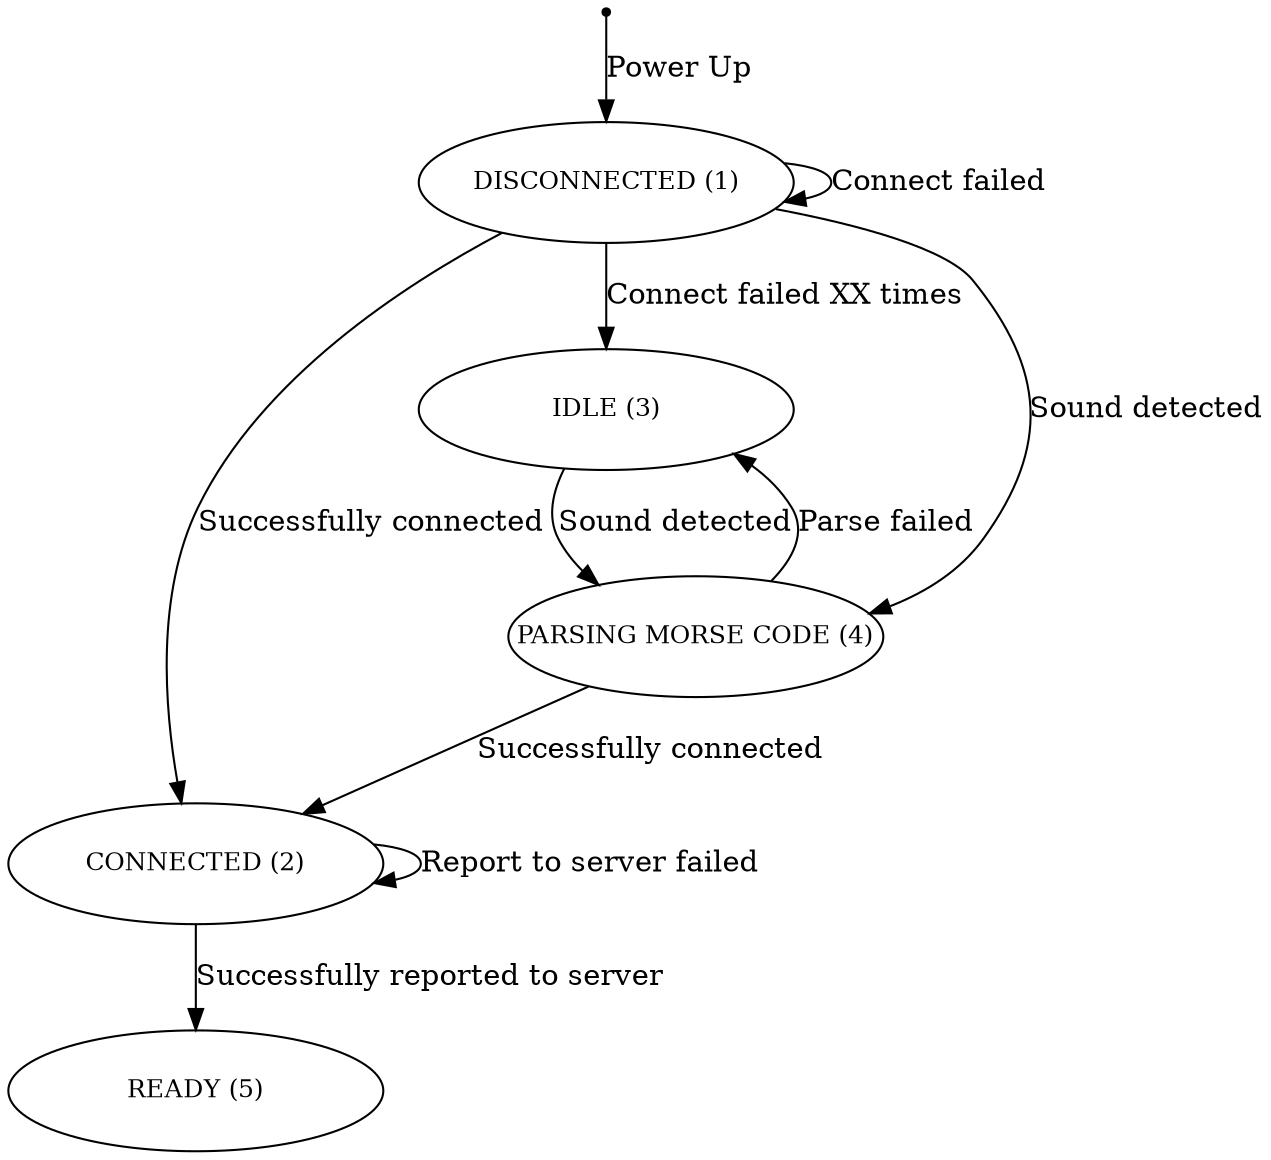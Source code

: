 digraph http_state {
    rankdir=TB;

    START [ label = "START", shape = point, fixedsize = false ];

    node [shape=ellipse, fontsize=12, fixedsize=true, width=2.5, height=0.8];

    DISCONNECTED       [ label = "DISCONNECTED (1)" ];
    START              -> DISCONNECTED [ label = "Power Up", weight = 100 ];

    CONNECTED          [ label = "CONNECTED (2)" ];
    IDLE               [ label = "IDLE (3)" ];
    PARSING_MORSE_CODE [ label = "PARSING MORSE CODE (4)" ];
    DISCONNECTED       -> DISCONNECTED       [ label = "Connect failed" ];
    DISCONNECTED       -> IDLE               [ label = "Connect failed XX times" ];
    DISCONNECTED       -> PARSING_MORSE_CODE [ label = "Sound detected" ];
    IDLE               -> PARSING_MORSE_CODE [ label = "Sound detected" ];
    PARSING_MORSE_CODE -> IDLE               [ label = "Parse failed" ];
    PARSING_MORSE_CODE -> CONNECTED          [ label = "Successfully connected" ];
    DISCONNECTED       -> CONNECTED          [ label = "Successfully connected" ];

    READY              [ label = "READY (5)" ];
    CONNECTED          -> READY              [ label = "Successfully reported to server" ];
    CONNECTED          -> CONNECTED          [ label = "Report to server failed" ];
}
